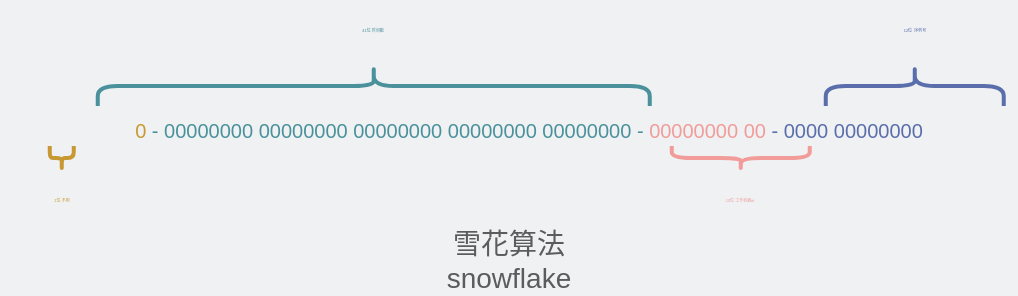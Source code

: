 <mxfile version="18.2.1" type="github"><diagram id="jk84KoCiqGRbvonOO5nR" name="Page-1"><mxGraphModel dx="742" dy="432" grid="0" gridSize="10" guides="1" tooltips="1" connect="1" arrows="1" fold="1" page="1" pageScale="1" pageWidth="550" pageHeight="190" background="#EFF1F3" math="0" shadow="0"><root><mxCell id="0"/><mxCell id="1" parent="0"/><mxCell id="XSbDL2rr6Gyu1OlXZJMn-3" value="&lt;font style=&quot;background-color: rgb(239 , 241 , 243) ; font-size: 10px&quot;&gt;&lt;span style=&quot;font-size: 10px;&quot;&gt;&lt;font color=&quot;#c89932&quot;&gt;0&lt;/font&gt;&lt;/span&gt;&lt;span style=&quot;color: rgb(74 , 145 , 155) ; font-size: 10px&quot;&gt; - 00000000&amp;nbsp;&lt;/span&gt;&lt;font color=&quot;#4a919b&quot; style=&quot;font-size: 10px&quot;&gt;00000000&lt;/font&gt;&lt;font style=&quot;font-size: 10px&quot;&gt;&amp;nbsp;&lt;/font&gt;&lt;font color=&quot;#4a919b&quot;&gt;&lt;span style=&quot;font-size: 10px;&quot;&gt;00000000&amp;nbsp;&lt;/span&gt;&lt;font style=&quot;font-size: 10px&quot;&gt;00000000&lt;/font&gt;&lt;font style=&quot;font-size: 10px&quot;&gt;&amp;nbsp;&lt;/font&gt;&lt;font style=&quot;font-size: 10px&quot;&gt;00000000 -&amp;nbsp;&lt;/font&gt;&lt;/font&gt;&lt;font color=&quot;#f19c99&quot;&gt;&lt;span style=&quot;font-size: 10px;&quot;&gt;00000000&lt;/span&gt;&lt;span style=&quot;font-size: 10px;&quot;&gt;&amp;nbsp;00&lt;/span&gt;&lt;/font&gt;&lt;span style=&quot;color: rgb(90 , 110 , 171) ; font-size: 10px&quot;&gt;&amp;nbsp;- 0000&amp;nbsp;&lt;/span&gt;&lt;font color=&quot;#5a6eab&quot; style=&quot;font-size: 10px&quot;&gt;00000000&lt;/font&gt;&lt;/font&gt;" style="text;html=1;strokeColor=none;fillColor=none;align=center;verticalAlign=middle;whiteSpace=wrap;rounded=0;" parent="1" vertex="1"><mxGeometry x="35.88" y="84" width="487" height="24" as="geometry"/></mxCell><mxCell id="cjVENmCrDsrbWY_3om6L-1" value="&lt;font&gt;&lt;font color=&quot;#5c5c5c&quot; style=&quot;font-size: 14px&quot;&gt;雪花算法&lt;br&gt;snowflake&lt;/font&gt;&lt;br&gt;&lt;/font&gt;" style="text;html=1;strokeColor=none;fillColor=none;align=center;verticalAlign=middle;whiteSpace=wrap;rounded=0;" parent="1" vertex="1"><mxGeometry x="170" y="151" width="198.75" height="20" as="geometry"/></mxCell><mxCell id="TQc7ubPpzNLARLeVcl0p-5" value="" style="shape=curlyBracket;whiteSpace=wrap;html=1;rounded=1;fontColor=#C89932;rotation=90;strokeWidth=2;strokeColor=#4A919B;" vertex="1" parent="1"><mxGeometry x="191.88" y="-64" width="20" height="276" as="geometry"/></mxCell><mxCell id="TQc7ubPpzNLARLeVcl0p-6" value="&lt;font color=&quot;#4a919b&quot;&gt;41位 时间戳&lt;/font&gt;" style="text;html=1;strokeColor=none;fillColor=none;align=center;verticalAlign=middle;whiteSpace=wrap;rounded=0;fontSize=2;fontColor=#C89932;" vertex="1" parent="1"><mxGeometry x="157.38" y="31" width="89" height="30" as="geometry"/></mxCell><mxCell id="TQc7ubPpzNLARLeVcl0p-7" value="" style="shape=curlyBracket;whiteSpace=wrap;html=1;rounded=1;flipH=1;fontSize=2;fontColor=#4A919B;strokeColor=#C89932;strokeWidth=2;rotation=90;" vertex="1" parent="1"><mxGeometry x="39.88" y="104" width="12" height="12" as="geometry"/></mxCell><mxCell id="TQc7ubPpzNLARLeVcl0p-8" value="&lt;font&gt;1位 不用&lt;/font&gt;" style="text;html=1;strokeColor=none;fillColor=none;align=center;verticalAlign=middle;whiteSpace=wrap;rounded=0;fontSize=2;fontColor=#C89932;" vertex="1" parent="1"><mxGeometry x="15.88" y="116" width="60" height="30" as="geometry"/></mxCell><mxCell id="TQc7ubPpzNLARLeVcl0p-9" value="" style="shape=curlyBracket;whiteSpace=wrap;html=1;rounded=1;flipH=1;fontSize=2;fontColor=#4A919B;strokeColor=#F19C99;strokeWidth=2;rotation=90;" vertex="1" parent="1"><mxGeometry x="379.38" y="75.5" width="12" height="69" as="geometry"/></mxCell><mxCell id="TQc7ubPpzNLARLeVcl0p-10" value="&lt;font color=&quot;#f19c99&quot;&gt;10位 工作机器id&lt;/font&gt;" style="text;html=1;strokeColor=none;fillColor=none;align=center;verticalAlign=middle;whiteSpace=wrap;rounded=0;fontSize=2;fontColor=#C89932;" vertex="1" parent="1"><mxGeometry x="337.38" y="116" width="96" height="30" as="geometry"/></mxCell><mxCell id="TQc7ubPpzNLARLeVcl0p-11" value="" style="shape=curlyBracket;whiteSpace=wrap;html=1;rounded=1;fontColor=#C89932;rotation=90;strokeWidth=2;strokeColor=#5A6EAB;" vertex="1" parent="1"><mxGeometry x="462.38" y="29.5" width="20" height="89" as="geometry"/></mxCell><mxCell id="TQc7ubPpzNLARLeVcl0p-12" value="&lt;font color=&quot;#5a6eab&quot;&gt;12位&amp;nbsp; 序列号&lt;/font&gt;" style="text;html=1;strokeColor=none;fillColor=none;align=center;verticalAlign=middle;whiteSpace=wrap;rounded=0;fontSize=2;fontColor=#C89932;" vertex="1" parent="1"><mxGeometry x="427.88" y="31" width="89" height="30" as="geometry"/></mxCell></root></mxGraphModel></diagram></mxfile>